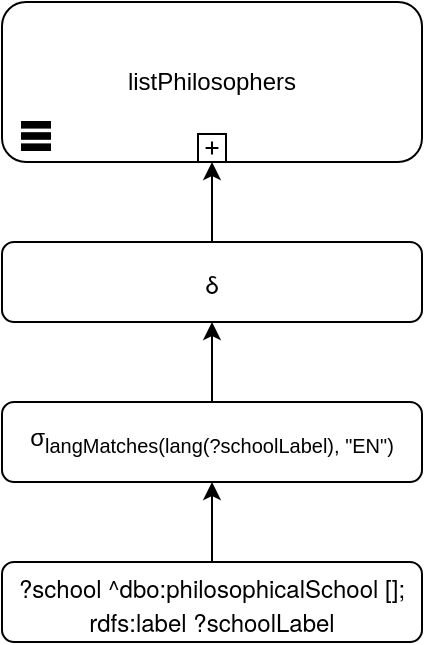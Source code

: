 <mxfile version="14.1.1" type="github" pages="3">
  <diagram id="S_u-7egdxXdtT8W5jfEN" name="A-main">
    <mxGraphModel dx="786" dy="523" grid="1" gridSize="10" guides="1" tooltips="1" connect="1" arrows="1" fold="1" page="1" pageScale="1" pageWidth="827" pageHeight="1169" math="0" shadow="0">
      <root>
        <mxCell id="0" />
        <mxCell id="1" parent="0" />
        <mxCell id="AQJjQPF6UAxq5596MzEB-10" style="edgeStyle=orthogonalEdgeStyle;rounded=0;orthogonalLoop=1;jettySize=auto;html=1;exitX=0.5;exitY=0;exitDx=0;exitDy=0;entryX=0.5;entryY=1;entryDx=0;entryDy=0;" edge="1" parent="1" source="AQJjQPF6UAxq5596MzEB-1" target="AQJjQPF6UAxq5596MzEB-4">
          <mxGeometry relative="1" as="geometry" />
        </mxCell>
        <mxCell id="AQJjQPF6UAxq5596MzEB-1" value="&lt;p class=&quot;p1&quot; style=&quot;margin: 0px 0px 2px ; font-stretch: normal ; line-height: normal&quot;&gt;σ&lt;sub&gt;langMatches(lang(?schoolLabel), &quot;EN&quot;)&lt;/sub&gt;&lt;/p&gt;" style="shape=ext;rounded=1;html=1;whiteSpace=wrap;" vertex="1" parent="1">
          <mxGeometry x="270" y="200" width="210" height="40" as="geometry" />
        </mxCell>
        <mxCell id="AQJjQPF6UAxq5596MzEB-9" style="edgeStyle=orthogonalEdgeStyle;rounded=0;orthogonalLoop=1;jettySize=auto;html=1;exitX=0.5;exitY=0;exitDx=0;exitDy=0;entryX=0.5;entryY=1;entryDx=0;entryDy=0;" edge="1" parent="1" source="AQJjQPF6UAxq5596MzEB-2" target="AQJjQPF6UAxq5596MzEB-1">
          <mxGeometry relative="1" as="geometry" />
        </mxCell>
        <mxCell id="AQJjQPF6UAxq5596MzEB-2" value="&lt;p class=&quot;p1&quot; style=&quot;margin: 0px ; font-stretch: normal ; line-height: normal ; font-family: &amp;#34;helvetica neue&amp;#34;&quot;&gt;?school ^dbo:philosophicalSchool []; rdfs:label ?schoolLabel&lt;/p&gt;" style="shape=ext;rounded=1;html=1;whiteSpace=wrap;" vertex="1" parent="1">
          <mxGeometry x="270" y="280" width="210" height="40" as="geometry" />
        </mxCell>
        <mxCell id="AQJjQPF6UAxq5596MzEB-11" style="edgeStyle=orthogonalEdgeStyle;rounded=0;orthogonalLoop=1;jettySize=auto;html=1;exitX=0.5;exitY=0;exitDx=0;exitDy=0;entryX=0.5;entryY=1;entryDx=0;entryDy=0;" edge="1" parent="1" source="AQJjQPF6UAxq5596MzEB-4" target="AQJjQPF6UAxq5596MzEB-6">
          <mxGeometry relative="1" as="geometry" />
        </mxCell>
        <mxCell id="AQJjQPF6UAxq5596MzEB-4" value="&lt;p class=&quot;p1&quot; style=&quot;margin: 0px ; font-stretch: normal ; line-height: normal ; font-family: &amp;#34;helvetica neue&amp;#34;&quot;&gt;δ&lt;/p&gt;" style="shape=ext;rounded=1;html=1;whiteSpace=wrap;" vertex="1" parent="1">
          <mxGeometry x="270" y="120" width="210" height="40" as="geometry" />
        </mxCell>
        <mxCell id="AQJjQPF6UAxq5596MzEB-5" value="listPhilosophers" style="html=1;whiteSpace=wrap;rounded=1;dropTarget=0;" vertex="1" parent="1">
          <mxGeometry x="270" width="210" height="80" as="geometry" />
        </mxCell>
        <mxCell id="AQJjQPF6UAxq5596MzEB-6" value="" style="html=1;shape=plus;outlineConnect=0;" vertex="1" parent="AQJjQPF6UAxq5596MzEB-5">
          <mxGeometry x="0.5" y="1" width="14" height="14" relative="1" as="geometry">
            <mxPoint x="-7" y="-14" as="offset" />
          </mxGeometry>
        </mxCell>
        <mxCell id="AQJjQPF6UAxq5596MzEB-8" value="" style="shape=parallelMarker;direction=south;html=1;outlineConnect=0;" vertex="1" parent="1">
          <mxGeometry x="280" y="60" width="14" height="14" as="geometry" />
        </mxCell>
      </root>
    </mxGraphModel>
  </diagram>
  <diagram name="A-listPhilosophers" id="-TSyQiq-FyubKXhDhE5m">
    <mxGraphModel dx="786" dy="523" grid="1" gridSize="10" guides="1" tooltips="1" connect="1" arrows="1" fold="1" page="1" pageScale="1" pageWidth="827" pageHeight="1169" math="0" shadow="0">
      <root>
        <mxCell id="SWLs8ngIYZkhadwKjU-u-0" />
        <mxCell id="SWLs8ngIYZkhadwKjU-u-1" parent="SWLs8ngIYZkhadwKjU-u-0" />
        <mxCell id="SWLs8ngIYZkhadwKjU-u-2" style="edgeStyle=orthogonalEdgeStyle;rounded=0;orthogonalLoop=1;jettySize=auto;html=1;exitX=0.5;exitY=0;exitDx=0;exitDy=0;entryX=0.5;entryY=1;entryDx=0;entryDy=0;" edge="1" parent="SWLs8ngIYZkhadwKjU-u-1" source="SWLs8ngIYZkhadwKjU-u-3" target="SWLs8ngIYZkhadwKjU-u-7">
          <mxGeometry relative="1" as="geometry" />
        </mxCell>
        <mxCell id="SWLs8ngIYZkhadwKjU-u-3" value="&lt;p class=&quot;p1&quot; style=&quot;margin: 0px 0px 2px ; font-stretch: normal ; line-height: normal&quot;&gt;σ&lt;sub&gt;langMatches(lang(?philLabel), &quot;EN&quot;)&lt;/sub&gt;&lt;/p&gt;" style="shape=ext;rounded=1;html=1;whiteSpace=wrap;" vertex="1" parent="SWLs8ngIYZkhadwKjU-u-1">
          <mxGeometry x="260" y="200" width="230" height="40" as="geometry" />
        </mxCell>
        <mxCell id="SWLs8ngIYZkhadwKjU-u-4" style="edgeStyle=orthogonalEdgeStyle;rounded=0;orthogonalLoop=1;jettySize=auto;html=1;exitX=0.5;exitY=0;exitDx=0;exitDy=0;entryX=0.5;entryY=1;entryDx=0;entryDy=0;" edge="1" parent="SWLs8ngIYZkhadwKjU-u-1" source="SWLs8ngIYZkhadwKjU-u-5" target="SWLs8ngIYZkhadwKjU-u-3">
          <mxGeometry relative="1" as="geometry" />
        </mxCell>
        <mxCell id="SWLs8ngIYZkhadwKjU-u-5" value="&lt;p class=&quot;p1&quot; style=&quot;margin: 0px ; font-stretch: normal ; line-height: normal ; font-family: &amp;#34;helvetica neue&amp;#34;&quot;&gt;?phil dbo:philosophicalSchool ?school;&lt;/p&gt;&lt;p class=&quot;p1&quot; style=&quot;margin: 0px ; font-stretch: normal ; line-height: normal ; font-family: &amp;#34;helvetica neue&amp;#34;&quot;&gt;rdfs:label ?philLabel&lt;/p&gt;" style="shape=ext;rounded=1;html=1;whiteSpace=wrap;" vertex="1" parent="SWLs8ngIYZkhadwKjU-u-1">
          <mxGeometry x="260" y="280" width="230" height="40" as="geometry" />
        </mxCell>
        <mxCell id="SWLs8ngIYZkhadwKjU-u-6" style="edgeStyle=orthogonalEdgeStyle;rounded=0;orthogonalLoop=1;jettySize=auto;html=1;exitX=0.5;exitY=0;exitDx=0;exitDy=0;entryX=0.5;entryY=1;entryDx=0;entryDy=0;" edge="1" parent="SWLs8ngIYZkhadwKjU-u-1" source="SWLs8ngIYZkhadwKjU-u-7">
          <mxGeometry relative="1" as="geometry">
            <mxPoint x="375" y="80" as="targetPoint" />
          </mxGeometry>
        </mxCell>
        <mxCell id="SWLs8ngIYZkhadwKjU-u-7" value="&lt;p class=&quot;p1&quot; style=&quot;margin: 0px ; font-stretch: normal ; line-height: normal&quot;&gt;τ&lt;sub&gt;?philLabel&lt;/sub&gt;&lt;/p&gt;" style="shape=ext;rounded=1;html=1;whiteSpace=wrap;" vertex="1" parent="SWLs8ngIYZkhadwKjU-u-1">
          <mxGeometry x="260" y="120" width="230" height="40" as="geometry" />
        </mxCell>
      </root>
    </mxGraphModel>
  </diagram>
  <diagram name="A-main-lanes" id="qPdzyJXR-Bz_9I3PEe3P">
    <mxGraphModel dx="786" dy="523" grid="1" gridSize="10" guides="1" tooltips="1" connect="1" arrows="1" fold="1" page="1" pageScale="1" pageWidth="827" pageHeight="1169" math="0" shadow="0">
      <root>
        <mxCell id="_-n6WY9V38BHHPCgg3qf-0" />
        <mxCell id="_-n6WY9V38BHHPCgg3qf-1" parent="_-n6WY9V38BHHPCgg3qf-0" />
        <mxCell id="_-n6WY9V38BHHPCgg3qf-2" style="edgeStyle=orthogonalEdgeStyle;rounded=0;orthogonalLoop=1;jettySize=auto;html=1;exitX=0.5;exitY=0;exitDx=0;exitDy=0;entryX=0.5;entryY=1;entryDx=0;entryDy=0;" edge="1" parent="_-n6WY9V38BHHPCgg3qf-1" source="_-n6WY9V38BHHPCgg3qf-3" target="_-n6WY9V38BHHPCgg3qf-7">
          <mxGeometry relative="1" as="geometry" />
        </mxCell>
        <mxCell id="_-n6WY9V38BHHPCgg3qf-3" value="&lt;p class=&quot;p1&quot; style=&quot;margin: 0px 0px 2px ; font-stretch: normal ; line-height: normal&quot;&gt;σ&lt;sub&gt;langMatches(lang(?schoolLabel), &quot;EN&quot;)&lt;/sub&gt;&lt;/p&gt;" style="shape=ext;rounded=1;html=1;whiteSpace=wrap;" vertex="1" parent="_-n6WY9V38BHHPCgg3qf-1">
          <mxGeometry x="270" y="200" width="210" height="40" as="geometry" />
        </mxCell>
        <mxCell id="_-n6WY9V38BHHPCgg3qf-4" style="edgeStyle=orthogonalEdgeStyle;rounded=0;orthogonalLoop=1;jettySize=auto;html=1;exitX=0.5;exitY=0;exitDx=0;exitDy=0;entryX=0.5;entryY=1;entryDx=0;entryDy=0;" edge="1" parent="_-n6WY9V38BHHPCgg3qf-1" source="_-n6WY9V38BHHPCgg3qf-5" target="_-n6WY9V38BHHPCgg3qf-3">
          <mxGeometry relative="1" as="geometry" />
        </mxCell>
        <mxCell id="_-n6WY9V38BHHPCgg3qf-5" value="&lt;p class=&quot;p1&quot; style=&quot;margin: 0px ; font-stretch: normal ; line-height: normal ; font-family: &amp;#34;helvetica neue&amp;#34;&quot;&gt;?school ^dbo:philosophicalSchool []; rdfs:label ?schoolLabel&lt;/p&gt;" style="shape=ext;rounded=1;html=1;whiteSpace=wrap;" vertex="1" parent="_-n6WY9V38BHHPCgg3qf-1">
          <mxGeometry x="270" y="280" width="210" height="40" as="geometry" />
        </mxCell>
        <mxCell id="_-n6WY9V38BHHPCgg3qf-6" style="edgeStyle=orthogonalEdgeStyle;rounded=0;orthogonalLoop=1;jettySize=auto;html=1;exitX=0.5;exitY=0;exitDx=0;exitDy=0;entryX=0.5;entryY=1;entryDx=0;entryDy=0;" edge="1" parent="_-n6WY9V38BHHPCgg3qf-1" source="_-n6WY9V38BHHPCgg3qf-7" target="_-n6WY9V38BHHPCgg3qf-9">
          <mxGeometry relative="1" as="geometry" />
        </mxCell>
        <mxCell id="_-n6WY9V38BHHPCgg3qf-7" value="&lt;p class=&quot;p1&quot; style=&quot;margin: 0px ; font-stretch: normal ; line-height: normal ; font-family: &amp;#34;helvetica neue&amp;#34;&quot;&gt;δ&lt;/p&gt;" style="shape=ext;rounded=1;html=1;whiteSpace=wrap;" vertex="1" parent="_-n6WY9V38BHHPCgg3qf-1">
          <mxGeometry x="270" y="120" width="210" height="40" as="geometry" />
        </mxCell>
        <mxCell id="_-n6WY9V38BHHPCgg3qf-8" value="listPhilosophers" style="html=1;whiteSpace=wrap;rounded=1;dropTarget=0;" vertex="1" parent="_-n6WY9V38BHHPCgg3qf-1">
          <mxGeometry x="270" width="210" height="80" as="geometry" />
        </mxCell>
        <mxCell id="_-n6WY9V38BHHPCgg3qf-9" value="" style="html=1;shape=plus;outlineConnect=0;" vertex="1" parent="_-n6WY9V38BHHPCgg3qf-8">
          <mxGeometry x="0.5" y="1" width="14" height="14" relative="1" as="geometry">
            <mxPoint x="-7" y="-14" as="offset" />
          </mxGeometry>
        </mxCell>
        <mxCell id="_-n6WY9V38BHHPCgg3qf-10" value="" style="shape=parallelMarker;direction=south;html=1;outlineConnect=0;" vertex="1" parent="_-n6WY9V38BHHPCgg3qf-1">
          <mxGeometry x="280" y="60" width="14" height="14" as="geometry" />
        </mxCell>
        <mxCell id="_-n6WY9V38BHHPCgg3qf-11" value="Pool" style="swimlane;html=1;childLayout=stackLayout;resizeParent=1;resizeParentMax=0;horizontal=1;startSize=20;horizontalStack=0;" vertex="1" parent="_-n6WY9V38BHHPCgg3qf-1">
          <mxGeometry x="120" y="360" width="1430" height="300" as="geometry" />
        </mxCell>
        <mxCell id="_-n6WY9V38BHHPCgg3qf-12" value="Logic" style="swimlane;html=1;startSize=20;horizontal=0;" vertex="1" parent="_-n6WY9V38BHHPCgg3qf-11">
          <mxGeometry y="20" width="1430" height="120" as="geometry" />
        </mxCell>
        <mxCell id="_-n6WY9V38BHHPCgg3qf-17" style="edgeStyle=orthogonalEdgeStyle;rounded=0;orthogonalLoop=1;jettySize=auto;html=1;exitX=1;exitY=0.5;exitDx=0;exitDy=0;entryX=0;entryY=0.5;entryDx=0;entryDy=0;" edge="1" parent="_-n6WY9V38BHHPCgg3qf-12" source="_-n6WY9V38BHHPCgg3qf-15" target="_-n6WY9V38BHHPCgg3qf-16">
          <mxGeometry relative="1" as="geometry" />
        </mxCell>
        <mxCell id="_-n6WY9V38BHHPCgg3qf-15" value="" style="shape=mxgraph.bpmn.shape;html=1;verticalLabelPosition=bottom;labelBackgroundColor=#ffffff;verticalAlign=top;align=center;perimeter=ellipsePerimeter;outlineConnect=0;outline=standard;symbol=general;" vertex="1" parent="_-n6WY9V38BHHPCgg3qf-12">
          <mxGeometry x="45" y="35" width="50" height="50" as="geometry" />
        </mxCell>
        <mxCell id="_-n6WY9V38BHHPCgg3qf-16" value="createHeader" style="shape=ext;rounded=1;html=1;whiteSpace=wrap;" vertex="1" parent="_-n6WY9V38BHHPCgg3qf-12">
          <mxGeometry x="130" y="20" width="120" height="80" as="geometry" />
        </mxCell>
        <mxCell id="_-n6WY9V38BHHPCgg3qf-13" value="Data Access" style="swimlane;html=1;startSize=20;horizontal=0;" vertex="1" parent="_-n6WY9V38BHHPCgg3qf-11">
          <mxGeometry y="140" width="1430" height="160" as="geometry" />
        </mxCell>
        <mxCell id="_-n6WY9V38BHHPCgg3qf-18" value="&lt;p class=&quot;p1&quot; style=&quot;margin: 0px ; font-stretch: normal ; line-height: normal ; font-size: 10px&quot;&gt;&lt;font face=&quot;Courier New&quot; style=&quot;font-size: 10px&quot;&gt;&amp;nbsp; SELECT DISTINCT ?school ?schoolLabel&lt;/font&gt;&lt;/p&gt;&lt;p class=&quot;p1&quot; style=&quot;margin: 0px ; font-stretch: normal ; line-height: normal ; font-size: 10px&quot;&gt;&lt;font face=&quot;Courier New&quot; style=&quot;font-size: 10px&quot;&gt;&lt;span class=&quot;Apple-converted-space&quot;&gt;&amp;nbsp;&amp;nbsp; &amp;nbsp;&lt;/span&gt;WHERE {&lt;/font&gt;&lt;/p&gt;&lt;p class=&quot;p1&quot; style=&quot;margin: 0px ; font-stretch: normal ; line-height: normal ; font-size: 10px&quot;&gt;&lt;font face=&quot;Courier New&quot; style=&quot;font-size: 10px&quot;&gt;&lt;span class=&quot;Apple-converted-space&quot;&gt;&amp;nbsp;&amp;nbsp; &amp;nbsp; &amp;nbsp;&lt;/span&gt;[] dbo:philosophicalSchool ?school.&lt;/font&gt;&lt;/p&gt;&lt;p class=&quot;p1&quot; style=&quot;margin: 0px ; font-stretch: normal ; line-height: normal ; font-size: 10px&quot;&gt;&lt;font face=&quot;Courier New&quot; style=&quot;font-size: 10px&quot;&gt;&lt;span class=&quot;Apple-converted-space&quot;&gt;&amp;nbsp;&amp;nbsp; &amp;nbsp; &amp;nbsp;&lt;/span&gt;?school rdfs:label ?schoolLabel.&lt;/font&gt;&lt;/p&gt;&lt;p class=&quot;p1&quot; style=&quot;margin: 0px ; font-stretch: normal ; line-height: normal ; font-size: 10px&quot;&gt;&lt;font face=&quot;Courier New&quot; style=&quot;font-size: 10px&quot;&gt;&lt;span class=&quot;Apple-converted-space&quot;&gt;&amp;nbsp;&amp;nbsp; &amp;nbsp; &amp;nbsp;&lt;/span&gt;FILTER(langMatches(lang(?schoolLabel), &quot;EN&quot;)).&lt;/font&gt;&lt;/p&gt;&lt;p class=&quot;p1&quot; style=&quot;margin: 0px ; font-stretch: normal ; line-height: normal ; font-size: 10px&quot;&gt;&lt;font face=&quot;Courier New&quot; style=&quot;font-size: 10px&quot;&gt;&lt;span class=&quot;Apple-converted-space&quot;&gt;&amp;nbsp;&amp;nbsp; &amp;nbsp;&lt;/span&gt;}&lt;/font&gt;&lt;/p&gt;&lt;p class=&quot;p1&quot; style=&quot;margin: 0px ; font-stretch: normal ; line-height: normal ; font-size: 10px&quot;&gt;&lt;font face=&quot;Courier New&quot; style=&quot;font-size: 10px&quot;&gt;&lt;span class=&quot;Apple-converted-space&quot;&gt;&amp;nbsp;&amp;nbsp; &amp;nbsp;&lt;/span&gt;ORDER BY ?schoolLabel&lt;/font&gt;&lt;/p&gt;" style="shape=ext;rounded=1;html=1;whiteSpace=wrap;align=left;" vertex="1" parent="_-n6WY9V38BHHPCgg3qf-13">
          <mxGeometry x="310" y="20" width="330" height="120" as="geometry" />
        </mxCell>
        <mxCell id="_-n6WY9V38BHHPCgg3qf-19" style="edgeStyle=orthogonalEdgeStyle;rounded=0;orthogonalLoop=1;jettySize=auto;html=1;exitX=1;exitY=0.5;exitDx=0;exitDy=0;entryX=0;entryY=0.5;entryDx=0;entryDy=0;" edge="1" parent="_-n6WY9V38BHHPCgg3qf-11" source="_-n6WY9V38BHHPCgg3qf-16" target="_-n6WY9V38BHHPCgg3qf-18">
          <mxGeometry relative="1" as="geometry" />
        </mxCell>
      </root>
    </mxGraphModel>
  </diagram>
</mxfile>
